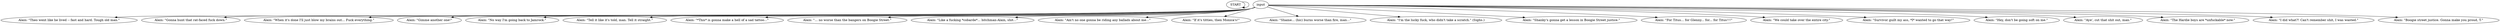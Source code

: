 # WHIRLING F1 / ALAIN barks
# ALAIN barks:
# ==================================================
digraph G {
	  0 [label="START"];
	  1 [label="input"];
	  2 [label="Alain: \"Theo went like he lived -- fast and hard. Tough old man.\""];
	  3 [label="Alain: \"Gonna hunt that rat-faced fuck down.\""];
	  4 [label="Alain: \"When it's done I'll just blow my brains out... Fuck everything.\""];
	  5 [label="Alain: \"Gimme another one!\""];
	  6 [label="Alain: \"No way I'm going back to Jamrock.\""];
	  7 [label="Alain: \"Tell it like it's told, man. Tell it straight.\""];
	  8 [label="Alain: \"*This* is gonna make a hell of a sad tattoo...\""];
	  9 [label="Alain: \"... no worse than the bangers on Boogie Street.\""];
	  10 [label="Alain: \"Like a fucking *cobarde*... bitchman-Alain, shit...\""];
	  11 [label="Alain: \"Ain't no one gonna be riding any ballads about me...\""];
	  12 [label="Alain: \"If it's titties, then Monica's!\""];
	  13 [label="Alain: \"Shame... (hic) burns worse than fire, man...\""];
	  14 [label="Alain: \"I'm the lucky fuck, who didn't take a scratch.\" (Sighs.)"];
	  15 [label="Alain: \"Shanky's gonna get a lesson in Boogie Street justice.\""];
	  16 [label="Alain: \"For Titus... for Glenny... for... for Titus!!!\""];
	  17 [label="Alain: \"We could take over the entire city.\""];
	  18 [label="Alain: \"Survivor guilt my ass, *I* wanted to go that way!\""];
	  19 [label="Alain: \"Hey, don't be going soft on me.\""];
	  20 [label="Alain: \"Aye', cut that shit out, man.\""];
	  21 [label="Alain: \"The Hardie boys are *unfuckable* now.\""];
	  22 [label="Alain: \"I did what?! Can't remember shit, I was wasted.\""];
	  23 [label="Alain: \"Boogie street justice. Gonna make you proud, T.\""];
	  0 -> 0
	  1 -> 2
	  1 -> 3
	  1 -> 4
	  1 -> 5
	  1 -> 6
	  1 -> 7
	  1 -> 8
	  1 -> 9
	  1 -> 10
	  1 -> 11
	  1 -> 12
	  1 -> 13
	  1 -> 14
	  1 -> 15
	  1 -> 16
	  1 -> 17
	  1 -> 18
	  1 -> 19
	  1 -> 20
	  1 -> 21
	  1 -> 22
	  1 -> 23
}

